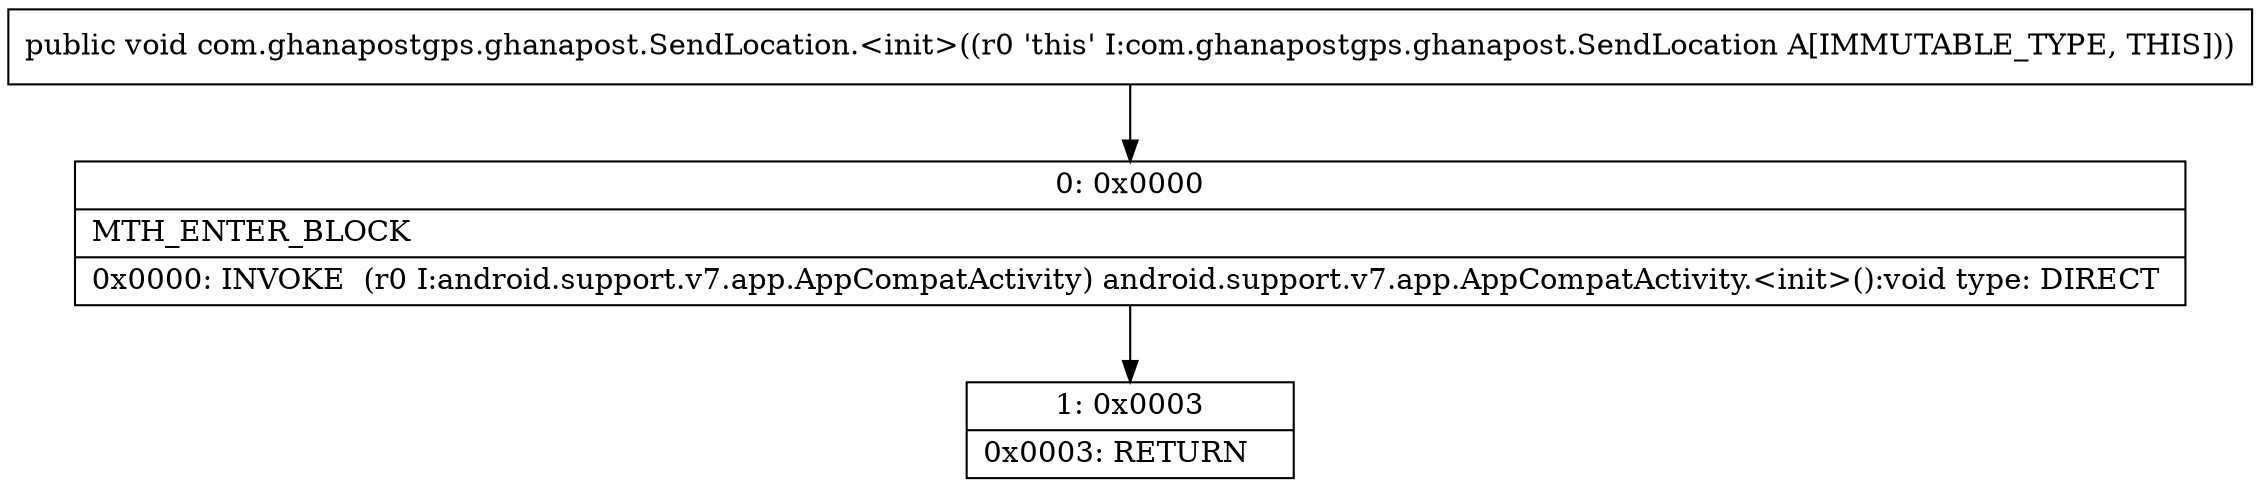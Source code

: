 digraph "CFG forcom.ghanapostgps.ghanapost.SendLocation.\<init\>()V" {
Node_0 [shape=record,label="{0\:\ 0x0000|MTH_ENTER_BLOCK\l|0x0000: INVOKE  (r0 I:android.support.v7.app.AppCompatActivity) android.support.v7.app.AppCompatActivity.\<init\>():void type: DIRECT \l}"];
Node_1 [shape=record,label="{1\:\ 0x0003|0x0003: RETURN   \l}"];
MethodNode[shape=record,label="{public void com.ghanapostgps.ghanapost.SendLocation.\<init\>((r0 'this' I:com.ghanapostgps.ghanapost.SendLocation A[IMMUTABLE_TYPE, THIS])) }"];
MethodNode -> Node_0;
Node_0 -> Node_1;
}

